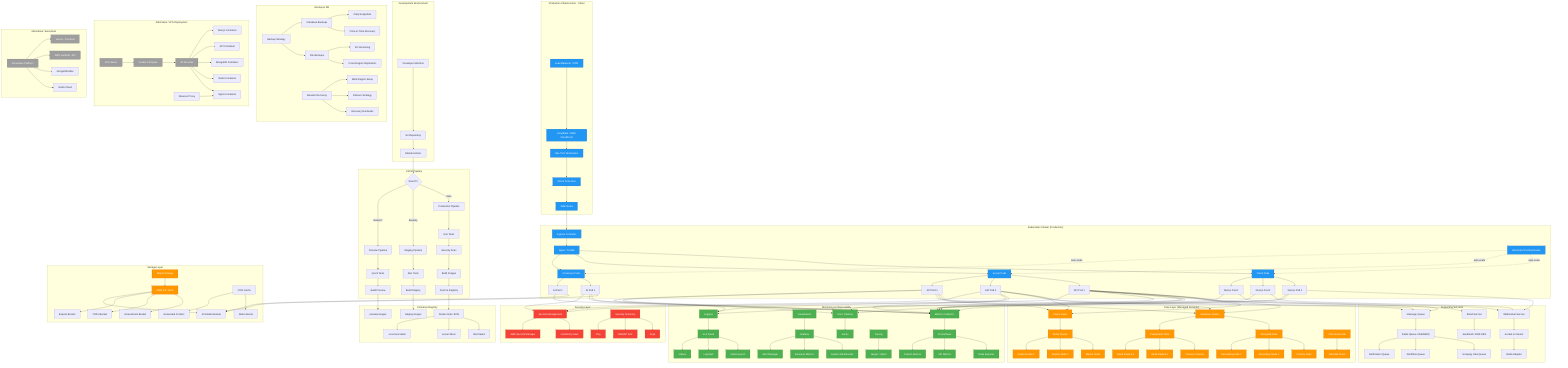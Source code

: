 graph TB
    subgraph "Development Environment"
        A[Developer Machine] --> B[Git Repository]
        B --> C[GitHub Actions]
    end
    
    subgraph "CI/CD Pipeline"
        C --> D{Branch?}
        D -->|main| E[Production Pipeline]
        D -->|develop| F[Staging Pipeline]
        D -->|feature/*| G[Preview Pipeline]
        
        E --> E1[Run Tests]
        E1 --> E2[Security Scan]
        E2 --> E3[Build Images]
        E3 --> E4[Push to Registry]
        
        F --> F1[Run Tests]
        F1 --> F2[Build Staging]
        
        G --> G1[Quick Tests]
        G1 --> G2[Build Preview]
    end
    
    subgraph "Container Registry"
        E4 --> H[Docker Hub / ECR]
        H --> H1[client:latest]
        H --> H2[server:latest]
        H --> H3[ai-service:latest]
        F2 --> H4[staging images]
        G2 --> H5[preview images]
    end
    
    subgraph "Production Infrastructure - Cloud"
        I[Load Balancer / CDN]
        I --> I1[Cloudflare / AWS CloudFront]
        I1 --> I2[SSL/TLS Termination]
        I2 --> I3[DDoS Protection]
        I3 --> I4[WAF Rules]
    end
    
    subgraph "Kubernetes Cluster (Production)"
        I4 --> J[Ingress Controller]
        J --> J1[Nginx / Traefik]
        
        J1 --> K[Client Pods]
        K --> K1[Next.js Pod 1]
        K --> K2[Next.js Pod 2]
        K --> K3[Next.js Pod 3]
        
        J1 --> L[Server Pods]
        L --> L1[API Pod 1]
        L --> L2[API Pod 2]
        L --> L3[API Pod 3]
        
        J1 --> M[AI Service Pods]
        M --> M1[AI Pod 1]
        M --> M2[AI Pod 2]
        
        N[Horizontal Pod Autoscaler]
        N -.auto-scale.-> K
        N -.auto-scale.-> L
        N -.auto-scale.-> M
    end
    
    subgraph "Data Layer (Managed Services)"
        O[Database Cluster]
        O --> O1[MongoDB Atlas]
        O1 --> O2[Primary Node]
        O1 --> O3[Secondary Node 1]
        O1 --> O4[Secondary Node 2]
        
        O --> O5[PostgreSQL RDS]
        O5 --> O6[Primary Instance]
        O5 --> O7[Read Replica 1]
        O5 --> O8[Read Replica 2]
        
        P[Cache Layer]
        P --> P1[Redis Cluster]
        P1 --> P2[Master Node]
        P1 --> P3[Replica Node 1]
        P1 --> P4[Replica Node 2]
        
        Q[Time-Series DB]
        Q --> Q1[InfluxDB Cloud]
    end
    
    subgraph "Storage Layer"
        R[Object Storage]
        R --> R1[AWS S3 / GCS]
        R1 --> R2[Screenshots Bucket]
        R1 --> R3[PDFs Bucket]
        R1 --> R4[Exports Bucket]
        R1 --> R5[AI Models Bucket]
        
        S[CDN Cache]
        S --> S1[Static Assets]
        S --> S2[Generated Content]
    end
    
    subgraph "Supporting Services"
        T[Message Queue]
        T --> T1[Redis Queue / RabbitMQ]
        T1 --> T2[Scraping Jobs Queue]
        T1 --> T3[Workflow Queue]
        T1 --> T4[Notification Queue]
        
        U[WebSocket Service]
        U --> U1[Socket.io Cluster]
        U1 --> U2[Redis Adapter]
        
        V[Email Service]
        V --> V1[SendGrid / AWS SES]
    end
    
    subgraph "Monitoring & Observability"
        W[Metrics Collection]
        W --> W1[Prometheus]
        W1 --> W2[Node Exporter]
        W1 --> W3[API Metrics]
        W1 --> W4[Custom Metrics]
        
        X[Visualization]
        X --> X1[Grafana]
        X1 --> X2[System Dashboards]
        X1 --> X3[Business Metrics]
        X1 --> X4[Alert Manager]
        
        Y[Logging]
        Y --> Y1[ELK Stack]
        Y1 --> Y2[Elasticsearch]
        Y1 --> Y3[Logstash]
        Y1 --> Y4[Kibana]
        
        Z[Tracing]
        Z --> Z1[Jaeger / Zipkin]
        
        AA[Error Tracking]
        AA --> AA1[Sentry]
    end
    
    subgraph "Security Layer"
        AB[Secrets Management]
        AB --> AB1[HashiCorp Vault]
        AB --> AB2[AWS Secrets Manager]
        
        AC[Security Scanning]
        AC --> AC1[Snyk]
        AC --> AC2[OWASP ZAP]
        AC --> AC3[Trivy]
    end
    
    subgraph "Backup & DR"
        AD[Backup Strategy]
        AD --> AD1[Database Backups]
        AD1 --> AD2[Daily Snapshots]
        AD1 --> AD3[Point-in-Time Recovery]
        
        AD --> AD4[File Backups]
        AD4 --> AD5[S3 Versioning]
        AD4 --> AD6[Cross-Region Replication]
        
        AE[Disaster Recovery]
        AE --> AE1[Multi-Region Setup]
        AE --> AE2[Failover Strategy]
        AE --> AE3[Recovery Runbooks]
    end
    
    subgraph "Alternative: VPS Deployment"
        AF[VPS Server]
        AF --> AF1[Docker Compose]
        AF1 --> AF2[All Services]
        AF2 --> AF3[Next.js Container]
        AF2 --> AF4[API Container]
        AF2 --> AF5[MongoDB Container]
        AF2 --> AF6[Redis Container]
        AF2 --> AF7[Nginx Container]
        
        AG[Reverse Proxy]
        AG --> AF7
    end
    
    subgraph "Alternative: Serverless"
        AH[Serverless Platform]
        AH --> AH1[Vercel - Frontend]
        AH --> AH2[AWS Lambda - API]
        AH --> AH3[MongoDB Atlas]
        AH --> AH4[Redis Cloud]
    end
    
    %% Connections
    L1 --> O
    L2 --> O
    L3 --> O
    
    L1 --> P
    L2 --> P
    L3 --> P
    
    M1 --> R5
    M2 --> R5
    
    L1 --> T
    L2 --> T
    L3 --> T
    
    K1 --> U
    K2 --> U
    K3 --> U
    
    L1 --> V
    
    K1 --> W
    K2 --> W
    K3 --> W
    L1 --> W
    L2 --> W
    L3 --> W
    M1 --> W
    M2 --> W
    
    L1 --> Y
    L2 --> Y
    L3 --> Y
    
    K1 --> AA
    L1 --> AA
    M1 --> AA
    
    L1 --> AB
    L2 --> AB
    M1 --> AB
    
    %% Styling
    classDef infrastructure fill:#2196F3,stroke:#1565C0,color:#fff
    classDef data fill:#FF9800,stroke:#E65100,color:#fff
    classDef security fill:#F44336,stroke:#C62828,color:#fff
    classDef monitoring fill:#4CAF50,stroke:#2E7D32,color:#fff
    classDef optional fill:#9E9E9E,stroke:#616161,color:#fff
    
    class I,I1,I2,I3,I4,J,J1,K,L,M,N infrastructure
    class O,O1,O2,O3,O4,O5,O6,O7,O8,P,P1,P2,P3,P4,Q,Q1,R,R1 data
    class AB,AB1,AB2,AC,AC1,AC2,AC3 security
    class W,W1,W2,W3,W4,X,X1,X2,X3,X4,Y,Y1,Y2,Y3,Y4,Z,Z1,AA,AA1 monitoring
    class AF,AF1,AF2,AH,AH1,AH2 optional